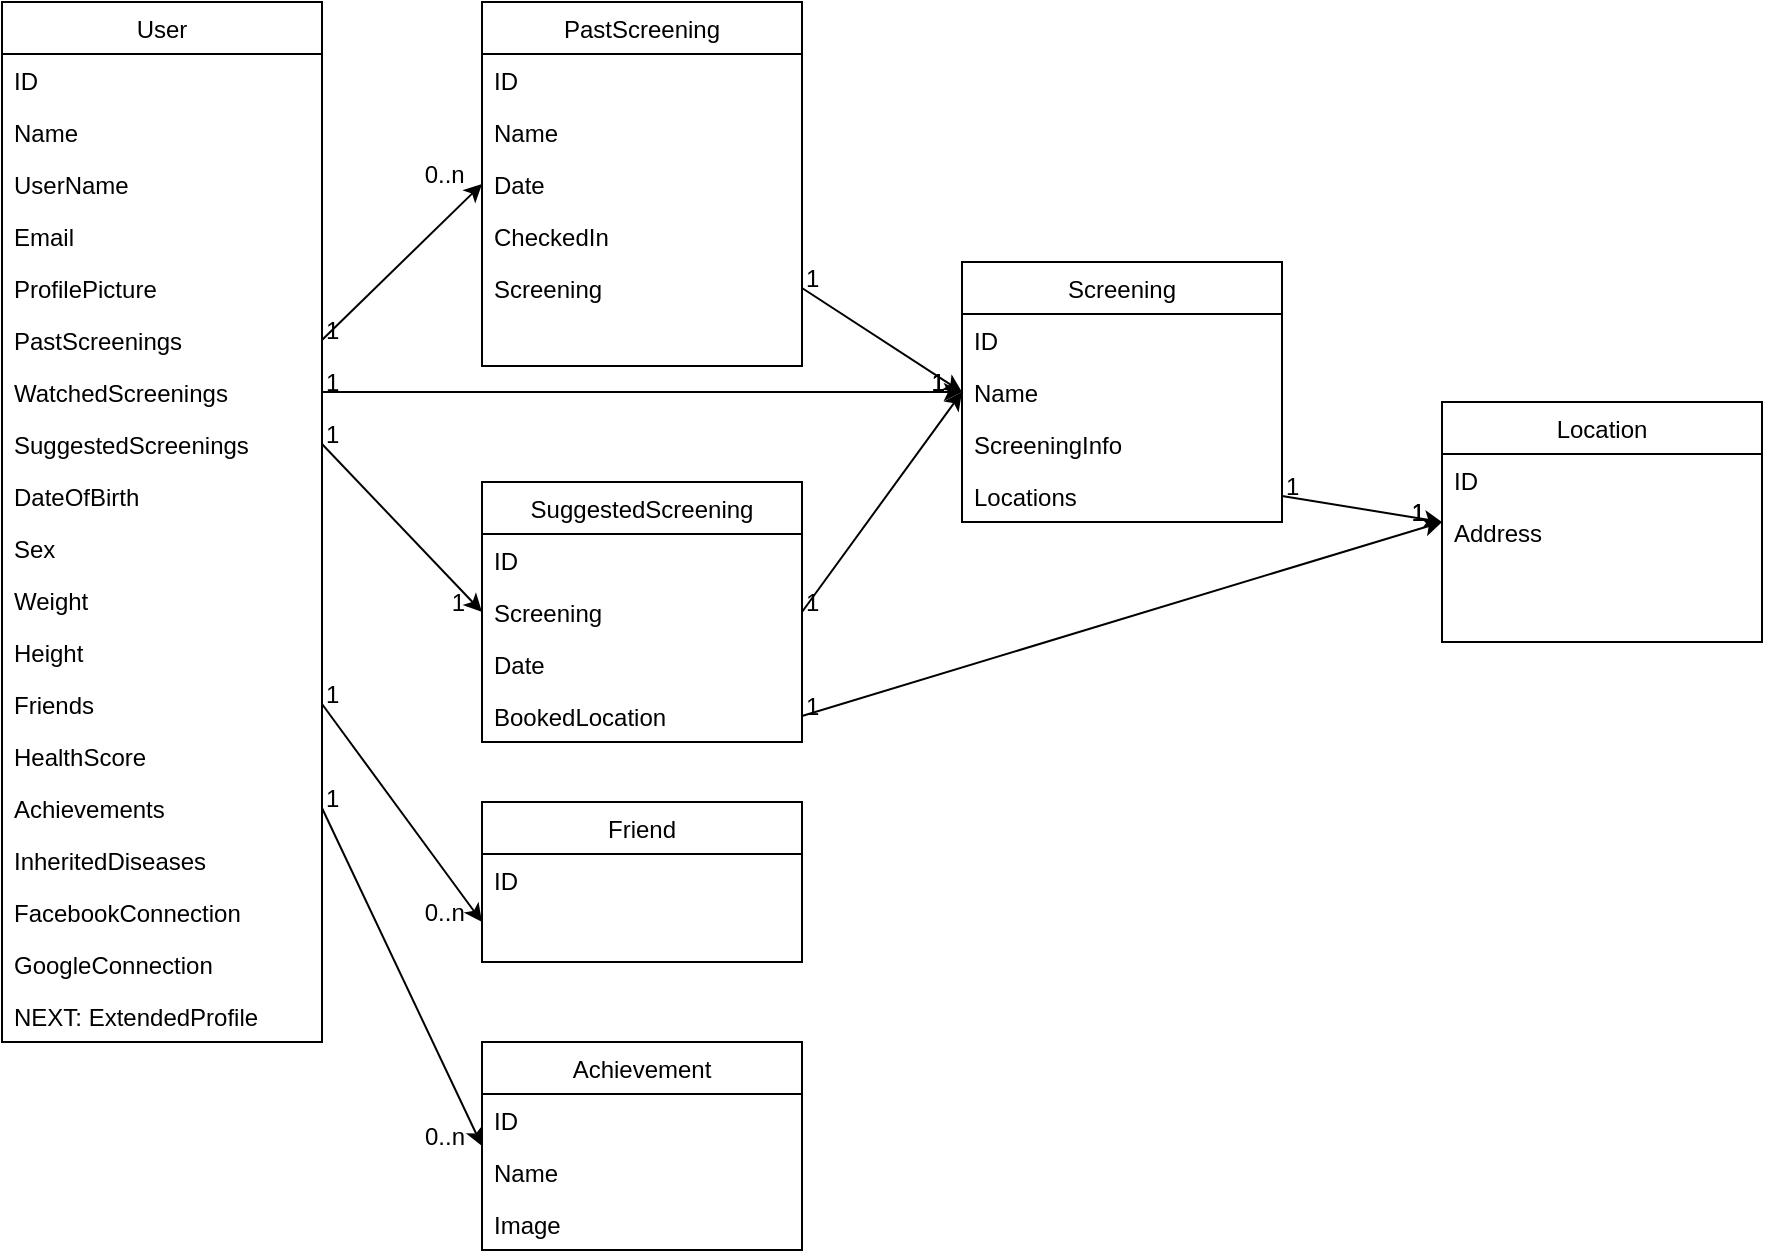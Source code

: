 <mxfile version="14.2.4" type="embed">
    <diagram id="C5RBs43oDa-KdzZeNtuy" name="Page-1">
        <mxGraphModel dx="1105" dy="766" grid="1" gridSize="10" guides="1" tooltips="1" connect="1" arrows="1" fold="1" page="1" pageScale="1" pageWidth="827" pageHeight="1169" math="0" shadow="0">
            <root>
                <mxCell id="WIyWlLk6GJQsqaUBKTNV-0"/>
                <mxCell id="WIyWlLk6GJQsqaUBKTNV-1" parent="WIyWlLk6GJQsqaUBKTNV-0"/>
                <mxCell id="zkfFHV4jXpPFQw0GAbJ--0" value="User" style="swimlane;fontStyle=0;align=center;verticalAlign=top;childLayout=stackLayout;horizontal=1;startSize=26;horizontalStack=0;resizeParent=1;resizeLast=0;collapsible=1;marginBottom=0;rounded=0;shadow=0;strokeWidth=1;" parent="WIyWlLk6GJQsqaUBKTNV-1" vertex="1">
                    <mxGeometry x="40" y="40" width="160" height="520" as="geometry">
                        <mxRectangle x="40" y="40" width="160" height="26" as="alternateBounds"/>
                    </mxGeometry>
                </mxCell>
                <mxCell id="jA7SHZQasRQUAZk4EuVD-91" value="ID" style="text;align=left;verticalAlign=top;spacingLeft=4;spacingRight=4;overflow=hidden;rotatable=0;points=[[0,0.5],[1,0.5]];portConstraint=eastwest;rounded=0;shadow=0;html=0;" parent="zkfFHV4jXpPFQw0GAbJ--0" vertex="1">
                    <mxGeometry y="26" width="160" height="26" as="geometry"/>
                </mxCell>
                <mxCell id="zkfFHV4jXpPFQw0GAbJ--1" value="Name" style="text;align=left;verticalAlign=top;spacingLeft=4;spacingRight=4;overflow=hidden;rotatable=0;points=[[0,0.5],[1,0.5]];portConstraint=eastwest;" parent="zkfFHV4jXpPFQw0GAbJ--0" vertex="1">
                    <mxGeometry y="52" width="160" height="26" as="geometry"/>
                </mxCell>
                <mxCell id="jA7SHZQasRQUAZk4EuVD-69" value="UserName" style="text;align=left;verticalAlign=top;spacingLeft=4;spacingRight=4;overflow=hidden;rotatable=0;points=[[0,0.5],[1,0.5]];portConstraint=eastwest;rounded=0;shadow=0;html=0;" parent="zkfFHV4jXpPFQw0GAbJ--0" vertex="1">
                    <mxGeometry y="78" width="160" height="26" as="geometry"/>
                </mxCell>
                <mxCell id="zkfFHV4jXpPFQw0GAbJ--2" value="Email" style="text;align=left;verticalAlign=top;spacingLeft=4;spacingRight=4;overflow=hidden;rotatable=0;points=[[0,0.5],[1,0.5]];portConstraint=eastwest;rounded=0;shadow=0;html=0;" parent="zkfFHV4jXpPFQw0GAbJ--0" vertex="1">
                    <mxGeometry y="104" width="160" height="26" as="geometry"/>
                </mxCell>
                <mxCell id="jA7SHZQasRQUAZk4EuVD-15" value="ProfilePicture" style="text;align=left;verticalAlign=top;spacingLeft=4;spacingRight=4;overflow=hidden;rotatable=0;points=[[0,0.5],[1,0.5]];portConstraint=eastwest;rounded=0;shadow=0;html=0;" parent="zkfFHV4jXpPFQw0GAbJ--0" vertex="1">
                    <mxGeometry y="130" width="160" height="26" as="geometry"/>
                </mxCell>
                <mxCell id="jA7SHZQasRQUAZk4EuVD-9" value="PastScreenings" style="text;align=left;verticalAlign=top;spacingLeft=4;spacingRight=4;overflow=hidden;rotatable=0;points=[[0,0.5],[1,0.5]];portConstraint=eastwest;rounded=0;shadow=0;html=0;" parent="zkfFHV4jXpPFQw0GAbJ--0" vertex="1">
                    <mxGeometry y="156" width="160" height="26" as="geometry"/>
                </mxCell>
                <mxCell id="jA7SHZQasRQUAZk4EuVD-26" value="WatchedScreenings" style="text;align=left;verticalAlign=top;spacingLeft=4;spacingRight=4;overflow=hidden;rotatable=0;points=[[0,0.5],[1,0.5]];portConstraint=eastwest;rounded=0;shadow=0;html=0;" parent="zkfFHV4jXpPFQw0GAbJ--0" vertex="1">
                    <mxGeometry y="182" width="160" height="26" as="geometry"/>
                </mxCell>
                <mxCell id="jA7SHZQasRQUAZk4EuVD-27" value="SuggestedScreenings" style="text;align=left;verticalAlign=top;spacingLeft=4;spacingRight=4;overflow=hidden;rotatable=0;points=[[0,0.5],[1,0.5]];portConstraint=eastwest;rounded=0;shadow=0;html=0;" parent="zkfFHV4jXpPFQw0GAbJ--0" vertex="1">
                    <mxGeometry y="208" width="160" height="26" as="geometry"/>
                </mxCell>
                <mxCell id="zkfFHV4jXpPFQw0GAbJ--3" value="DateOfBirth" style="text;align=left;verticalAlign=top;spacingLeft=4;spacingRight=4;overflow=hidden;rotatable=0;points=[[0,0.5],[1,0.5]];portConstraint=eastwest;rounded=0;shadow=0;html=0;" parent="zkfFHV4jXpPFQw0GAbJ--0" vertex="1">
                    <mxGeometry y="234" width="160" height="26" as="geometry"/>
                </mxCell>
                <mxCell id="jA7SHZQasRQUAZk4EuVD-0" value="Sex" style="text;align=left;verticalAlign=top;spacingLeft=4;spacingRight=4;overflow=hidden;rotatable=0;points=[[0,0.5],[1,0.5]];portConstraint=eastwest;rounded=0;shadow=0;html=0;" parent="zkfFHV4jXpPFQw0GAbJ--0" vertex="1">
                    <mxGeometry y="260" width="160" height="26" as="geometry"/>
                </mxCell>
                <mxCell id="jA7SHZQasRQUAZk4EuVD-54" value="Weight" style="text;align=left;verticalAlign=top;spacingLeft=4;spacingRight=4;overflow=hidden;rotatable=0;points=[[0,0.5],[1,0.5]];portConstraint=eastwest;rounded=0;shadow=0;html=0;" parent="zkfFHV4jXpPFQw0GAbJ--0" vertex="1">
                    <mxGeometry y="286" width="160" height="26" as="geometry"/>
                </mxCell>
                <mxCell id="jA7SHZQasRQUAZk4EuVD-55" value="Height" style="text;align=left;verticalAlign=top;spacingLeft=4;spacingRight=4;overflow=hidden;rotatable=0;points=[[0,0.5],[1,0.5]];portConstraint=eastwest;rounded=0;shadow=0;html=0;" parent="zkfFHV4jXpPFQw0GAbJ--0" vertex="1">
                    <mxGeometry y="312" width="160" height="26" as="geometry"/>
                </mxCell>
                <mxCell id="jA7SHZQasRQUAZk4EuVD-16" value="Friends" style="text;align=left;verticalAlign=top;spacingLeft=4;spacingRight=4;overflow=hidden;rotatable=0;points=[[0,0.5],[1,0.5]];portConstraint=eastwest;rounded=0;shadow=0;html=0;" parent="zkfFHV4jXpPFQw0GAbJ--0" vertex="1">
                    <mxGeometry y="338" width="160" height="26" as="geometry"/>
                </mxCell>
                <mxCell id="jA7SHZQasRQUAZk4EuVD-25" value="HealthScore" style="text;align=left;verticalAlign=top;spacingLeft=4;spacingRight=4;overflow=hidden;rotatable=0;points=[[0,0.5],[1,0.5]];portConstraint=eastwest;rounded=0;shadow=0;html=0;" parent="zkfFHV4jXpPFQw0GAbJ--0" vertex="1">
                    <mxGeometry y="364" width="160" height="26" as="geometry"/>
                </mxCell>
                <mxCell id="jA7SHZQasRQUAZk4EuVD-24" value="Achievements" style="text;align=left;verticalAlign=top;spacingLeft=4;spacingRight=4;overflow=hidden;rotatable=0;points=[[0,0.5],[1,0.5]];portConstraint=eastwest;rounded=0;shadow=0;html=0;" parent="zkfFHV4jXpPFQw0GAbJ--0" vertex="1">
                    <mxGeometry y="390" width="160" height="26" as="geometry"/>
                </mxCell>
                <mxCell id="jA7SHZQasRQUAZk4EuVD-28" value="InheritedDiseases" style="text;align=left;verticalAlign=top;spacingLeft=4;spacingRight=4;overflow=hidden;rotatable=0;points=[[0,0.5],[1,0.5]];portConstraint=eastwest;rounded=0;shadow=0;html=0;" parent="zkfFHV4jXpPFQw0GAbJ--0" vertex="1">
                    <mxGeometry y="416" width="160" height="26" as="geometry"/>
                </mxCell>
                <mxCell id="jA7SHZQasRQUAZk4EuVD-57" value="FacebookConnection" style="text;align=left;verticalAlign=top;spacingLeft=4;spacingRight=4;overflow=hidden;rotatable=0;points=[[0,0.5],[1,0.5]];portConstraint=eastwest;rounded=0;shadow=0;html=0;" parent="zkfFHV4jXpPFQw0GAbJ--0" vertex="1">
                    <mxGeometry y="442" width="160" height="26" as="geometry"/>
                </mxCell>
                <mxCell id="jA7SHZQasRQUAZk4EuVD-87" value="GoogleConnection" style="text;align=left;verticalAlign=top;spacingLeft=4;spacingRight=4;overflow=hidden;rotatable=0;points=[[0,0.5],[1,0.5]];portConstraint=eastwest;rounded=0;shadow=0;html=0;" parent="zkfFHV4jXpPFQw0GAbJ--0" vertex="1">
                    <mxGeometry y="468" width="160" height="26" as="geometry"/>
                </mxCell>
                <mxCell id="jA7SHZQasRQUAZk4EuVD-71" value="NEXT: ExtendedProfile" style="text;align=left;verticalAlign=top;spacingLeft=4;spacingRight=4;overflow=hidden;rotatable=0;points=[[0,0.5],[1,0.5]];portConstraint=eastwest;rounded=0;shadow=0;html=0;" parent="zkfFHV4jXpPFQw0GAbJ--0" vertex="1">
                    <mxGeometry y="494" width="160" height="26" as="geometry"/>
                </mxCell>
                <mxCell id="zkfFHV4jXpPFQw0GAbJ--17" value="PastScreening" style="swimlane;fontStyle=0;align=center;verticalAlign=top;childLayout=stackLayout;horizontal=1;startSize=26;horizontalStack=0;resizeParent=1;resizeLast=0;collapsible=1;marginBottom=0;rounded=0;shadow=0;strokeWidth=1;" parent="WIyWlLk6GJQsqaUBKTNV-1" vertex="1">
                    <mxGeometry x="280" y="40" width="160" height="182" as="geometry">
                        <mxRectangle x="550" y="140" width="160" height="26" as="alternateBounds"/>
                    </mxGeometry>
                </mxCell>
                <mxCell id="jA7SHZQasRQUAZk4EuVD-90" value="ID" style="text;align=left;verticalAlign=top;spacingLeft=4;spacingRight=4;overflow=hidden;rotatable=0;points=[[0,0.5],[1,0.5]];portConstraint=eastwest;rounded=0;shadow=0;html=0;" parent="zkfFHV4jXpPFQw0GAbJ--17" vertex="1">
                    <mxGeometry y="26" width="160" height="26" as="geometry"/>
                </mxCell>
                <mxCell id="zkfFHV4jXpPFQw0GAbJ--18" value="Name" style="text;align=left;verticalAlign=top;spacingLeft=4;spacingRight=4;overflow=hidden;rotatable=0;points=[[0,0.5],[1,0.5]];portConstraint=eastwest;" parent="zkfFHV4jXpPFQw0GAbJ--17" vertex="1">
                    <mxGeometry y="52" width="160" height="26" as="geometry"/>
                </mxCell>
                <mxCell id="zkfFHV4jXpPFQw0GAbJ--19" value="Date" style="text;align=left;verticalAlign=top;spacingLeft=4;spacingRight=4;overflow=hidden;rotatable=0;points=[[0,0.5],[1,0.5]];portConstraint=eastwest;rounded=0;shadow=0;html=0;" parent="zkfFHV4jXpPFQw0GAbJ--17" vertex="1">
                    <mxGeometry y="78" width="160" height="26" as="geometry"/>
                </mxCell>
                <mxCell id="jA7SHZQasRQUAZk4EuVD-13" value="CheckedIn" style="text;align=left;verticalAlign=top;spacingLeft=4;spacingRight=4;overflow=hidden;rotatable=0;points=[[0,0.5],[1,0.5]];portConstraint=eastwest;rounded=0;shadow=0;html=0;" parent="zkfFHV4jXpPFQw0GAbJ--17" vertex="1">
                    <mxGeometry y="104" width="160" height="26" as="geometry"/>
                </mxCell>
                <mxCell id="jA7SHZQasRQUAZk4EuVD-65" value="Screening" style="text;align=left;verticalAlign=top;spacingLeft=4;spacingRight=4;overflow=hidden;rotatable=0;points=[[0,0.5],[1,0.5]];portConstraint=eastwest;rounded=0;shadow=0;html=0;" parent="zkfFHV4jXpPFQw0GAbJ--17" vertex="1">
                    <mxGeometry y="130" width="160" height="26" as="geometry"/>
                </mxCell>
                <mxCell id="zkfFHV4jXpPFQw0GAbJ--26" value="" style="endArrow=classic;shadow=0;strokeWidth=1;rounded=0;endFill=1;exitX=1;exitY=0.5;exitDx=0;exitDy=0;entryX=0;entryY=0.5;entryDx=0;entryDy=0;" parent="WIyWlLk6GJQsqaUBKTNV-1" source="jA7SHZQasRQUAZk4EuVD-9" target="zkfFHV4jXpPFQw0GAbJ--17" edge="1">
                    <mxGeometry x="0.5" y="41" relative="1" as="geometry">
                        <mxPoint x="230" y="157" as="sourcePoint"/>
                        <mxPoint x="270" y="60" as="targetPoint"/>
                        <mxPoint x="-40" y="32" as="offset"/>
                    </mxGeometry>
                </mxCell>
                <mxCell id="zkfFHV4jXpPFQw0GAbJ--27" value="1" style="resizable=0;align=left;verticalAlign=bottom;labelBackgroundColor=none;fontSize=12;" parent="zkfFHV4jXpPFQw0GAbJ--26" connectable="0" vertex="1">
                    <mxGeometry x="-1" relative="1" as="geometry">
                        <mxPoint y="4" as="offset"/>
                    </mxGeometry>
                </mxCell>
                <mxCell id="zkfFHV4jXpPFQw0GAbJ--28" value="0..n" style="resizable=0;align=right;verticalAlign=bottom;labelBackgroundColor=none;fontSize=12;" parent="zkfFHV4jXpPFQw0GAbJ--26" connectable="0" vertex="1">
                    <mxGeometry x="1" relative="1" as="geometry">
                        <mxPoint x="-7" y="4" as="offset"/>
                    </mxGeometry>
                </mxCell>
                <mxCell id="jA7SHZQasRQUAZk4EuVD-17" value="Screening" style="swimlane;fontStyle=0;align=center;verticalAlign=top;childLayout=stackLayout;horizontal=1;startSize=26;horizontalStack=0;resizeParent=1;resizeLast=0;collapsible=1;marginBottom=0;rounded=0;shadow=0;strokeWidth=1;" parent="WIyWlLk6GJQsqaUBKTNV-1" vertex="1">
                    <mxGeometry x="520" y="170" width="160" height="130" as="geometry">
                        <mxRectangle x="550" y="140" width="160" height="26" as="alternateBounds"/>
                    </mxGeometry>
                </mxCell>
                <mxCell id="jA7SHZQasRQUAZk4EuVD-89" value="ID" style="text;align=left;verticalAlign=top;spacingLeft=4;spacingRight=4;overflow=hidden;rotatable=0;points=[[0,0.5],[1,0.5]];portConstraint=eastwest;rounded=0;shadow=0;html=0;" parent="jA7SHZQasRQUAZk4EuVD-17" vertex="1">
                    <mxGeometry y="26" width="160" height="26" as="geometry"/>
                </mxCell>
                <mxCell id="jA7SHZQasRQUAZk4EuVD-18" value="Name" style="text;align=left;verticalAlign=top;spacingLeft=4;spacingRight=4;overflow=hidden;rotatable=0;points=[[0,0.5],[1,0.5]];portConstraint=eastwest;" parent="jA7SHZQasRQUAZk4EuVD-17" vertex="1">
                    <mxGeometry y="52" width="160" height="26" as="geometry"/>
                </mxCell>
                <mxCell id="jA7SHZQasRQUAZk4EuVD-114" value="ScreeningInfo" style="text;align=left;verticalAlign=top;spacingLeft=4;spacingRight=4;overflow=hidden;rotatable=0;points=[[0,0.5],[1,0.5]];portConstraint=eastwest;rounded=0;shadow=0;html=0;" parent="jA7SHZQasRQUAZk4EuVD-17" vertex="1">
                    <mxGeometry y="78" width="160" height="26" as="geometry"/>
                </mxCell>
                <mxCell id="jA7SHZQasRQUAZk4EuVD-21" value="Locations" style="text;align=left;verticalAlign=top;spacingLeft=4;spacingRight=4;overflow=hidden;rotatable=0;points=[[0,0.5],[1,0.5]];portConstraint=eastwest;rounded=0;shadow=0;html=0;" parent="jA7SHZQasRQUAZk4EuVD-17" vertex="1">
                    <mxGeometry y="104" width="160" height="26" as="geometry"/>
                </mxCell>
                <mxCell id="jA7SHZQasRQUAZk4EuVD-30" value="Achievement" style="swimlane;fontStyle=0;align=center;verticalAlign=top;childLayout=stackLayout;horizontal=1;startSize=26;horizontalStack=0;resizeParent=1;resizeLast=0;collapsible=1;marginBottom=0;rounded=0;shadow=0;strokeWidth=1;" parent="WIyWlLk6GJQsqaUBKTNV-1" vertex="1">
                    <mxGeometry x="280" y="560" width="160" height="104" as="geometry">
                        <mxRectangle x="550" y="140" width="160" height="26" as="alternateBounds"/>
                    </mxGeometry>
                </mxCell>
                <mxCell id="jA7SHZQasRQUAZk4EuVD-88" value="ID" style="text;align=left;verticalAlign=top;spacingLeft=4;spacingRight=4;overflow=hidden;rotatable=0;points=[[0,0.5],[1,0.5]];portConstraint=eastwest;rounded=0;shadow=0;html=0;" parent="jA7SHZQasRQUAZk4EuVD-30" vertex="1">
                    <mxGeometry y="26" width="160" height="26" as="geometry"/>
                </mxCell>
                <mxCell id="jA7SHZQasRQUAZk4EuVD-31" value="Name" style="text;align=left;verticalAlign=top;spacingLeft=4;spacingRight=4;overflow=hidden;rotatable=0;points=[[0,0.5],[1,0.5]];portConstraint=eastwest;" parent="jA7SHZQasRQUAZk4EuVD-30" vertex="1">
                    <mxGeometry y="52" width="160" height="26" as="geometry"/>
                </mxCell>
                <mxCell id="jA7SHZQasRQUAZk4EuVD-32" value="Image" style="text;align=left;verticalAlign=top;spacingLeft=4;spacingRight=4;overflow=hidden;rotatable=0;points=[[0,0.5],[1,0.5]];portConstraint=eastwest;rounded=0;shadow=0;html=0;" parent="jA7SHZQasRQUAZk4EuVD-30" vertex="1">
                    <mxGeometry y="78" width="160" height="26" as="geometry"/>
                </mxCell>
                <mxCell id="jA7SHZQasRQUAZk4EuVD-38" value="" style="endArrow=classic;shadow=0;strokeWidth=1;rounded=0;endFill=1;exitX=1;exitY=0.5;exitDx=0;exitDy=0;entryX=0;entryY=0.5;entryDx=0;entryDy=0;" parent="WIyWlLk6GJQsqaUBKTNV-1" source="jA7SHZQasRQUAZk4EuVD-24" target="jA7SHZQasRQUAZk4EuVD-30" edge="1">
                    <mxGeometry x="0.5" y="41" relative="1" as="geometry">
                        <mxPoint x="180" y="493" as="sourcePoint"/>
                        <mxPoint x="300" y="378" as="targetPoint"/>
                        <mxPoint x="-40" y="32" as="offset"/>
                    </mxGeometry>
                </mxCell>
                <mxCell id="jA7SHZQasRQUAZk4EuVD-39" value="1" style="resizable=0;align=left;verticalAlign=bottom;labelBackgroundColor=none;fontSize=12;" parent="jA7SHZQasRQUAZk4EuVD-38" connectable="0" vertex="1">
                    <mxGeometry x="-1" relative="1" as="geometry">
                        <mxPoint y="4" as="offset"/>
                    </mxGeometry>
                </mxCell>
                <mxCell id="jA7SHZQasRQUAZk4EuVD-40" value="0..n" style="resizable=0;align=right;verticalAlign=bottom;labelBackgroundColor=none;fontSize=12;" parent="jA7SHZQasRQUAZk4EuVD-38" connectable="0" vertex="1">
                    <mxGeometry x="1" relative="1" as="geometry">
                        <mxPoint x="-7" y="4" as="offset"/>
                    </mxGeometry>
                </mxCell>
                <mxCell id="jA7SHZQasRQUAZk4EuVD-66" value="" style="endArrow=classic;shadow=0;strokeWidth=1;rounded=0;endFill=1;entryX=0;entryY=0.5;entryDx=0;entryDy=0;exitX=1;exitY=0.5;exitDx=0;exitDy=0;" parent="WIyWlLk6GJQsqaUBKTNV-1" source="jA7SHZQasRQUAZk4EuVD-65" target="jA7SHZQasRQUAZk4EuVD-17" edge="1">
                    <mxGeometry x="0.5" y="41" relative="1" as="geometry">
                        <mxPoint x="500" y="243" as="sourcePoint"/>
                        <mxPoint x="620" y="220" as="targetPoint"/>
                        <mxPoint x="-40" y="32" as="offset"/>
                    </mxGeometry>
                </mxCell>
                <mxCell id="jA7SHZQasRQUAZk4EuVD-67" value="1" style="resizable=0;align=left;verticalAlign=bottom;labelBackgroundColor=none;fontSize=12;" parent="jA7SHZQasRQUAZk4EuVD-66" connectable="0" vertex="1">
                    <mxGeometry x="-1" relative="1" as="geometry">
                        <mxPoint y="4" as="offset"/>
                    </mxGeometry>
                </mxCell>
                <mxCell id="jA7SHZQasRQUAZk4EuVD-68" value="1" style="resizable=0;align=right;verticalAlign=bottom;labelBackgroundColor=none;fontSize=12;" parent="jA7SHZQasRQUAZk4EuVD-66" connectable="0" vertex="1">
                    <mxGeometry x="1" relative="1" as="geometry">
                        <mxPoint x="-7" y="4" as="offset"/>
                    </mxGeometry>
                </mxCell>
                <mxCell id="jA7SHZQasRQUAZk4EuVD-72" value="Friend" style="swimlane;fontStyle=0;align=center;verticalAlign=top;childLayout=stackLayout;horizontal=1;startSize=26;horizontalStack=0;resizeParent=1;resizeLast=0;collapsible=1;marginBottom=0;rounded=0;shadow=0;strokeWidth=1;" parent="WIyWlLk6GJQsqaUBKTNV-1" vertex="1">
                    <mxGeometry x="280" y="440" width="160" height="80" as="geometry">
                        <mxRectangle x="550" y="140" width="160" height="26" as="alternateBounds"/>
                    </mxGeometry>
                </mxCell>
                <mxCell id="jA7SHZQasRQUAZk4EuVD-73" value="ID" style="text;align=left;verticalAlign=top;spacingLeft=4;spacingRight=4;overflow=hidden;rotatable=0;points=[[0,0.5],[1,0.5]];portConstraint=eastwest;rounded=0;shadow=0;html=0;" parent="jA7SHZQasRQUAZk4EuVD-72" vertex="1">
                    <mxGeometry y="26" width="160" height="26" as="geometry"/>
                </mxCell>
                <mxCell id="jA7SHZQasRQUAZk4EuVD-78" value="" style="endArrow=classic;shadow=0;strokeWidth=1;rounded=0;endFill=1;exitX=1;exitY=0.5;exitDx=0;exitDy=0;entryX=0;entryY=0.75;entryDx=0;entryDy=0;" parent="WIyWlLk6GJQsqaUBKTNV-1" source="jA7SHZQasRQUAZk4EuVD-16" target="jA7SHZQasRQUAZk4EuVD-72" edge="1">
                    <mxGeometry x="0.5" y="41" relative="1" as="geometry">
                        <mxPoint x="210" y="375" as="sourcePoint"/>
                        <mxPoint x="330" y="410" as="targetPoint"/>
                        <mxPoint x="-40" y="32" as="offset"/>
                    </mxGeometry>
                </mxCell>
                <mxCell id="jA7SHZQasRQUAZk4EuVD-79" value="1" style="resizable=0;align=left;verticalAlign=bottom;labelBackgroundColor=none;fontSize=12;" parent="jA7SHZQasRQUAZk4EuVD-78" connectable="0" vertex="1">
                    <mxGeometry x="-1" relative="1" as="geometry">
                        <mxPoint y="4" as="offset"/>
                    </mxGeometry>
                </mxCell>
                <mxCell id="jA7SHZQasRQUAZk4EuVD-80" value="0..n" style="resizable=0;align=right;verticalAlign=bottom;labelBackgroundColor=none;fontSize=12;" parent="jA7SHZQasRQUAZk4EuVD-78" connectable="0" vertex="1">
                    <mxGeometry x="1" relative="1" as="geometry">
                        <mxPoint x="-7" y="4" as="offset"/>
                    </mxGeometry>
                </mxCell>
                <mxCell id="jA7SHZQasRQUAZk4EuVD-81" value="" style="endArrow=classic;shadow=0;strokeWidth=1;rounded=0;endFill=1;exitX=1;exitY=0.5;exitDx=0;exitDy=0;entryX=0;entryY=0.5;entryDx=0;entryDy=0;" parent="WIyWlLk6GJQsqaUBKTNV-1" source="jA7SHZQasRQUAZk4EuVD-26" target="jA7SHZQasRQUAZk4EuVD-17" edge="1">
                    <mxGeometry x="0.5" y="41" relative="1" as="geometry">
                        <mxPoint x="490" y="193" as="sourcePoint"/>
                        <mxPoint x="550" y="160" as="targetPoint"/>
                        <mxPoint x="-40" y="32" as="offset"/>
                    </mxGeometry>
                </mxCell>
                <mxCell id="jA7SHZQasRQUAZk4EuVD-82" value="1" style="resizable=0;align=left;verticalAlign=bottom;labelBackgroundColor=none;fontSize=12;" parent="jA7SHZQasRQUAZk4EuVD-81" connectable="0" vertex="1">
                    <mxGeometry x="-1" relative="1" as="geometry">
                        <mxPoint y="4" as="offset"/>
                    </mxGeometry>
                </mxCell>
                <mxCell id="jA7SHZQasRQUAZk4EuVD-83" value="1" style="resizable=0;align=right;verticalAlign=bottom;labelBackgroundColor=none;fontSize=12;" parent="jA7SHZQasRQUAZk4EuVD-81" connectable="0" vertex="1">
                    <mxGeometry x="1" relative="1" as="geometry">
                        <mxPoint x="-7" y="4" as="offset"/>
                    </mxGeometry>
                </mxCell>
                <mxCell id="jA7SHZQasRQUAZk4EuVD-84" value="" style="endArrow=classic;shadow=0;strokeWidth=1;rounded=0;endFill=1;exitX=1;exitY=0.5;exitDx=0;exitDy=0;entryX=0;entryY=0.5;entryDx=0;entryDy=0;" parent="WIyWlLk6GJQsqaUBKTNV-1" source="jA7SHZQasRQUAZk4EuVD-27" target="jA7SHZQasRQUAZk4EuVD-98" edge="1">
                    <mxGeometry x="0.5" y="41" relative="1" as="geometry">
                        <mxPoint x="210" y="401" as="sourcePoint"/>
                        <mxPoint x="580" y="340" as="targetPoint"/>
                        <mxPoint x="-40" y="32" as="offset"/>
                    </mxGeometry>
                </mxCell>
                <mxCell id="jA7SHZQasRQUAZk4EuVD-85" value="1" style="resizable=0;align=left;verticalAlign=bottom;labelBackgroundColor=none;fontSize=12;" parent="jA7SHZQasRQUAZk4EuVD-84" connectable="0" vertex="1">
                    <mxGeometry x="-1" relative="1" as="geometry">
                        <mxPoint y="4" as="offset"/>
                    </mxGeometry>
                </mxCell>
                <mxCell id="jA7SHZQasRQUAZk4EuVD-86" value="1" style="resizable=0;align=right;verticalAlign=bottom;labelBackgroundColor=none;fontSize=12;" parent="jA7SHZQasRQUAZk4EuVD-84" connectable="0" vertex="1">
                    <mxGeometry x="1" relative="1" as="geometry">
                        <mxPoint x="-7" y="4" as="offset"/>
                    </mxGeometry>
                </mxCell>
                <mxCell id="jA7SHZQasRQUAZk4EuVD-92" value="Location" style="swimlane;fontStyle=0;align=center;verticalAlign=top;childLayout=stackLayout;horizontal=1;startSize=26;horizontalStack=0;resizeParent=1;resizeLast=0;collapsible=1;marginBottom=0;rounded=0;shadow=0;strokeWidth=1;" parent="WIyWlLk6GJQsqaUBKTNV-1" vertex="1">
                    <mxGeometry x="760" y="240" width="160" height="120" as="geometry">
                        <mxRectangle x="550" y="140" width="160" height="26" as="alternateBounds"/>
                    </mxGeometry>
                </mxCell>
                <mxCell id="jA7SHZQasRQUAZk4EuVD-94" value="ID" style="text;align=left;verticalAlign=top;spacingLeft=4;spacingRight=4;overflow=hidden;rotatable=0;points=[[0,0.5],[1,0.5]];portConstraint=eastwest;rounded=0;shadow=0;html=0;" parent="jA7SHZQasRQUAZk4EuVD-92" vertex="1">
                    <mxGeometry y="26" width="160" height="26" as="geometry"/>
                </mxCell>
                <mxCell id="jA7SHZQasRQUAZk4EuVD-93" value="Address" style="text;align=left;verticalAlign=top;spacingLeft=4;spacingRight=4;overflow=hidden;rotatable=0;points=[[0,0.5],[1,0.5]];portConstraint=eastwest;rounded=0;shadow=0;html=0;" parent="jA7SHZQasRQUAZk4EuVD-92" vertex="1">
                    <mxGeometry y="52" width="160" height="26" as="geometry"/>
                </mxCell>
                <mxCell id="jA7SHZQasRQUAZk4EuVD-95" value="" style="endArrow=classic;shadow=0;strokeWidth=1;rounded=0;endFill=1;entryX=0;entryY=0.5;entryDx=0;entryDy=0;exitX=1;exitY=0.5;exitDx=0;exitDy=0;" parent="WIyWlLk6GJQsqaUBKTNV-1" source="jA7SHZQasRQUAZk4EuVD-21" target="jA7SHZQasRQUAZk4EuVD-92" edge="1">
                    <mxGeometry x="0.5" y="41" relative="1" as="geometry">
                        <mxPoint x="470" y="370" as="sourcePoint"/>
                        <mxPoint x="550" y="401" as="targetPoint"/>
                        <mxPoint x="-40" y="32" as="offset"/>
                    </mxGeometry>
                </mxCell>
                <mxCell id="jA7SHZQasRQUAZk4EuVD-96" value="1" style="resizable=0;align=left;verticalAlign=bottom;labelBackgroundColor=none;fontSize=12;" parent="jA7SHZQasRQUAZk4EuVD-95" connectable="0" vertex="1">
                    <mxGeometry x="-1" relative="1" as="geometry">
                        <mxPoint y="4" as="offset"/>
                    </mxGeometry>
                </mxCell>
                <mxCell id="jA7SHZQasRQUAZk4EuVD-97" value="1" style="resizable=0;align=right;verticalAlign=bottom;labelBackgroundColor=none;fontSize=12;" parent="jA7SHZQasRQUAZk4EuVD-95" connectable="0" vertex="1">
                    <mxGeometry x="1" relative="1" as="geometry">
                        <mxPoint x="-7" y="4" as="offset"/>
                    </mxGeometry>
                </mxCell>
                <mxCell id="jA7SHZQasRQUAZk4EuVD-98" value="SuggestedScreening" style="swimlane;fontStyle=0;align=center;verticalAlign=top;childLayout=stackLayout;horizontal=1;startSize=26;horizontalStack=0;resizeParent=1;resizeLast=0;collapsible=1;marginBottom=0;rounded=0;shadow=0;strokeWidth=1;" parent="WIyWlLk6GJQsqaUBKTNV-1" vertex="1">
                    <mxGeometry x="280" y="280" width="160" height="130" as="geometry">
                        <mxRectangle x="550" y="140" width="160" height="26" as="alternateBounds"/>
                    </mxGeometry>
                </mxCell>
                <mxCell id="jA7SHZQasRQUAZk4EuVD-99" value="ID" style="text;align=left;verticalAlign=top;spacingLeft=4;spacingRight=4;overflow=hidden;rotatable=0;points=[[0,0.5],[1,0.5]];portConstraint=eastwest;rounded=0;shadow=0;html=0;" parent="jA7SHZQasRQUAZk4EuVD-98" vertex="1">
                    <mxGeometry y="26" width="160" height="26" as="geometry"/>
                </mxCell>
                <mxCell id="jA7SHZQasRQUAZk4EuVD-100" value="Screening" style="text;align=left;verticalAlign=top;spacingLeft=4;spacingRight=4;overflow=hidden;rotatable=0;points=[[0,0.5],[1,0.5]];portConstraint=eastwest;rounded=0;shadow=0;html=0;" parent="jA7SHZQasRQUAZk4EuVD-98" vertex="1">
                    <mxGeometry y="52" width="160" height="26" as="geometry"/>
                </mxCell>
                <mxCell id="jA7SHZQasRQUAZk4EuVD-109" value="Date" style="text;align=left;verticalAlign=top;spacingLeft=4;spacingRight=4;overflow=hidden;rotatable=0;points=[[0,0.5],[1,0.5]];portConstraint=eastwest;rounded=0;shadow=0;html=0;" parent="jA7SHZQasRQUAZk4EuVD-98" vertex="1">
                    <mxGeometry y="78" width="160" height="26" as="geometry"/>
                </mxCell>
                <mxCell id="jA7SHZQasRQUAZk4EuVD-104" value="BookedLocation" style="text;align=left;verticalAlign=top;spacingLeft=4;spacingRight=4;overflow=hidden;rotatable=0;points=[[0,0.5],[1,0.5]];portConstraint=eastwest;rounded=0;shadow=0;html=0;" parent="jA7SHZQasRQUAZk4EuVD-98" vertex="1">
                    <mxGeometry y="104" width="160" height="26" as="geometry"/>
                </mxCell>
                <mxCell id="jA7SHZQasRQUAZk4EuVD-110" value="" style="endArrow=classic;shadow=0;strokeWidth=1;rounded=0;endFill=1;entryX=0;entryY=0.5;entryDx=0;entryDy=0;exitX=1;exitY=0.5;exitDx=0;exitDy=0;" parent="WIyWlLk6GJQsqaUBKTNV-1" source="jA7SHZQasRQUAZk4EuVD-104" target="jA7SHZQasRQUAZk4EuVD-92" edge="1">
                    <mxGeometry x="0.5" y="41" relative="1" as="geometry">
                        <mxPoint x="550" y="391" as="sourcePoint"/>
                        <mxPoint x="630" y="360" as="targetPoint"/>
                        <mxPoint x="-40" y="32" as="offset"/>
                    </mxGeometry>
                </mxCell>
                <mxCell id="jA7SHZQasRQUAZk4EuVD-111" value="1" style="resizable=0;align=left;verticalAlign=bottom;labelBackgroundColor=none;fontSize=12;" parent="jA7SHZQasRQUAZk4EuVD-110" connectable="0" vertex="1">
                    <mxGeometry x="-1" relative="1" as="geometry">
                        <mxPoint y="4" as="offset"/>
                    </mxGeometry>
                </mxCell>
                <mxCell id="jA7SHZQasRQUAZk4EuVD-112" value="1" style="resizable=0;align=right;verticalAlign=bottom;labelBackgroundColor=none;fontSize=12;" parent="jA7SHZQasRQUAZk4EuVD-110" connectable="0" vertex="1">
                    <mxGeometry x="1" relative="1" as="geometry">
                        <mxPoint x="-7" y="4" as="offset"/>
                    </mxGeometry>
                </mxCell>
                <mxCell id="2" value="" style="endArrow=classic;shadow=0;strokeWidth=1;rounded=0;endFill=1;entryX=0;entryY=0.5;entryDx=0;entryDy=0;exitX=1;exitY=0.5;exitDx=0;exitDy=0;" edge="1" parent="WIyWlLk6GJQsqaUBKTNV-1" source="jA7SHZQasRQUAZk4EuVD-100" target="jA7SHZQasRQUAZk4EuVD-17">
                    <mxGeometry x="0.5" y="41" relative="1" as="geometry">
                        <mxPoint x="210" y="245" as="sourcePoint"/>
                        <mxPoint x="530" y="360" as="targetPoint"/>
                        <mxPoint x="-40" y="32" as="offset"/>
                    </mxGeometry>
                </mxCell>
                <mxCell id="3" value="1" style="resizable=0;align=left;verticalAlign=bottom;labelBackgroundColor=none;fontSize=12;" connectable="0" vertex="1" parent="2">
                    <mxGeometry x="-1" relative="1" as="geometry">
                        <mxPoint y="4" as="offset"/>
                    </mxGeometry>
                </mxCell>
                <mxCell id="4" value="1" style="resizable=0;align=right;verticalAlign=bottom;labelBackgroundColor=none;fontSize=12;" connectable="0" vertex="1" parent="2">
                    <mxGeometry x="1" relative="1" as="geometry">
                        <mxPoint x="-7" y="4" as="offset"/>
                    </mxGeometry>
                </mxCell>
            </root>
        </mxGraphModel>
    </diagram>
</mxfile>

